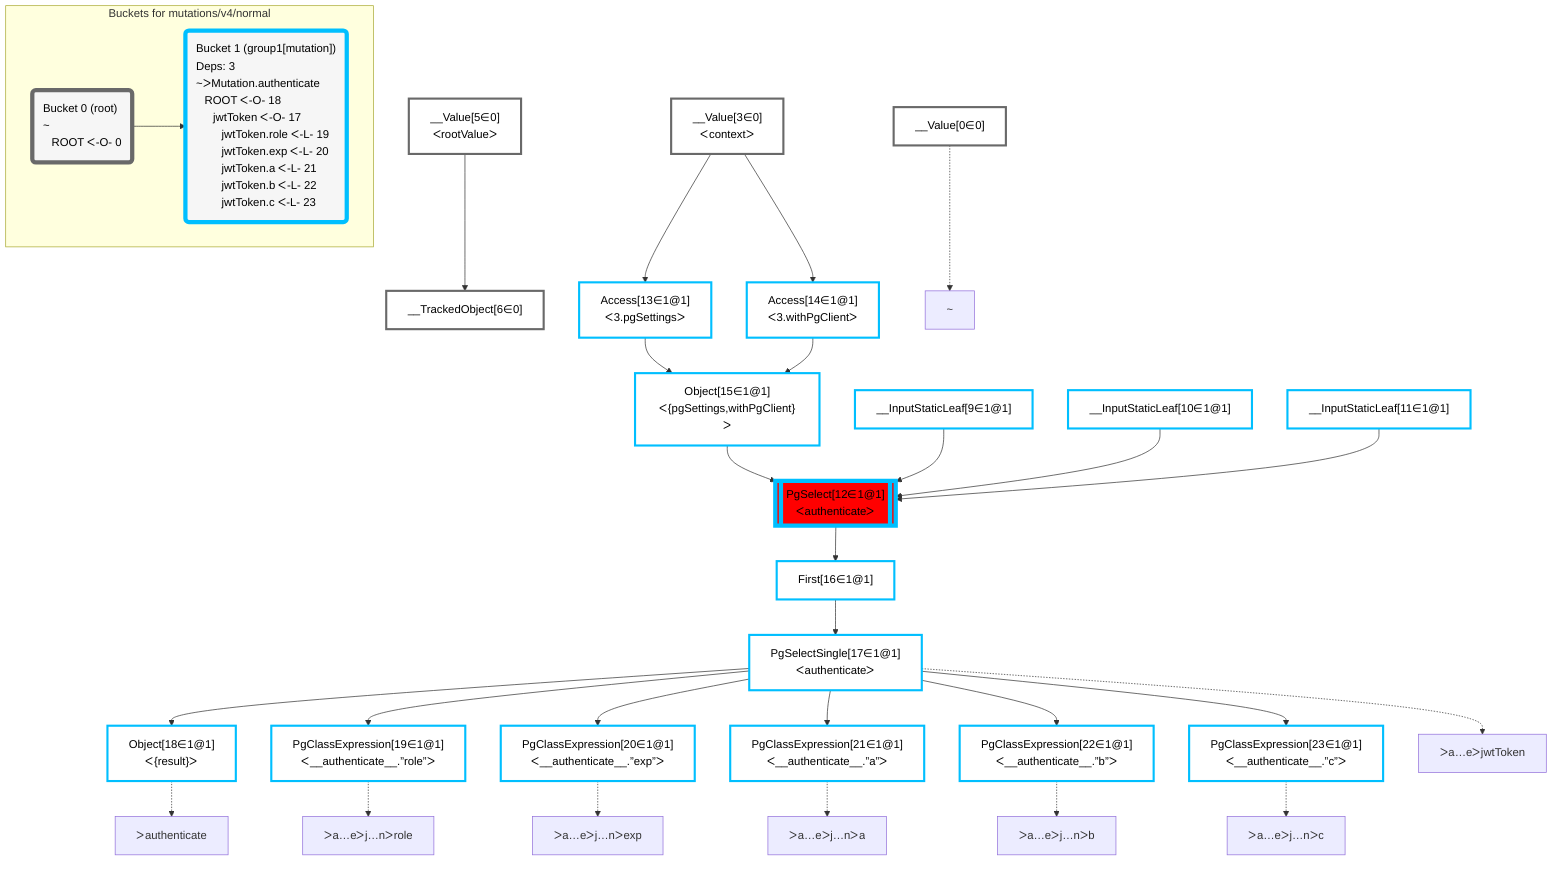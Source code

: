 graph TD
    classDef path fill:#eee,stroke:#000,color:#000
    classDef plan fill:#fff,stroke-width:3px,color:#000
    classDef itemplan fill:#fff,stroke-width:6px,color:#000
    classDef sideeffectplan fill:#f00,stroke-width:6px,color:#000
    classDef bucket fill:#f6f6f6,color:#000,stroke-width:6px,text-align:left


    %% define plans
    __Value0["__Value[0∈0]"]:::plan
    __Value3["__Value[3∈0]<br />ᐸcontextᐳ"]:::plan
    __Value5["__Value[5∈0]<br />ᐸrootValueᐳ"]:::plan
    __TrackedObject6["__TrackedObject[6∈0]"]:::plan
    __InputStaticLeaf9["__InputStaticLeaf[9∈1@1]"]:::plan
    __InputStaticLeaf10["__InputStaticLeaf[10∈1@1]"]:::plan
    __InputStaticLeaf11["__InputStaticLeaf[11∈1@1]"]:::plan
    Access13["Access[13∈1@1]<br />ᐸ3.pgSettingsᐳ"]:::plan
    Access14["Access[14∈1@1]<br />ᐸ3.withPgClientᐳ"]:::plan
    Object15["Object[15∈1@1]<br />ᐸ{pgSettings,withPgClient}ᐳ"]:::plan
    PgSelect12[["PgSelect[12∈1@1]<br />ᐸauthenticateᐳ"]]:::sideeffectplan
    First16["First[16∈1@1]"]:::plan
    PgSelectSingle17["PgSelectSingle[17∈1@1]<br />ᐸauthenticateᐳ"]:::plan
    Object18["Object[18∈1@1]<br />ᐸ{result}ᐳ"]:::plan
    PgClassExpression19["PgClassExpression[19∈1@1]<br />ᐸ__authenticate__.”role”ᐳ"]:::plan
    PgClassExpression20["PgClassExpression[20∈1@1]<br />ᐸ__authenticate__.”exp”ᐳ"]:::plan
    PgClassExpression21["PgClassExpression[21∈1@1]<br />ᐸ__authenticate__.”a”ᐳ"]:::plan
    PgClassExpression22["PgClassExpression[22∈1@1]<br />ᐸ__authenticate__.”b”ᐳ"]:::plan
    PgClassExpression23["PgClassExpression[23∈1@1]<br />ᐸ__authenticate__.”c”ᐳ"]:::plan

    %% plan dependencies
    __Value5 --> __TrackedObject6
    __Value3 --> Access13
    __Value3 --> Access14
    Access13 & Access14 --> Object15
    Object15 & __InputStaticLeaf9 & __InputStaticLeaf10 & __InputStaticLeaf11 --> PgSelect12
    PgSelect12 --> First16
    First16 --> PgSelectSingle17
    PgSelectSingle17 --> Object18
    PgSelectSingle17 --> PgClassExpression19
    PgSelectSingle17 --> PgClassExpression20
    PgSelectSingle17 --> PgClassExpression21
    PgSelectSingle17 --> PgClassExpression22
    PgSelectSingle17 --> PgClassExpression23

    %% plan-to-path relationships
    P0["~"]
    __Value0 -.-> P0
    P17["ᐳa…eᐳjwtToken"]
    PgSelectSingle17 -.-> P17
    P18["ᐳauthenticate"]
    Object18 -.-> P18
    P19["ᐳa…eᐳj…nᐳrole"]
    PgClassExpression19 -.-> P19
    P20["ᐳa…eᐳj…nᐳexp"]
    PgClassExpression20 -.-> P20
    P21["ᐳa…eᐳj…nᐳa"]
    PgClassExpression21 -.-> P21
    P22["ᐳa…eᐳj…nᐳb"]
    PgClassExpression22 -.-> P22
    P23["ᐳa…eᐳj…nᐳc"]
    PgClassExpression23 -.-> P23

    subgraph "Buckets for mutations/v4/normal"
    Bucket0("Bucket 0 (root)<br />~<br />⠀ROOT ᐸ-O- 0"):::bucket
    classDef bucket0 stroke:#696969
    class Bucket0,__Value0,__Value3,__Value5,__TrackedObject6 bucket0
    Bucket1("Bucket 1 (group1[mutation])<br />Deps: 3<br />~ᐳMutation.authenticate<br />⠀ROOT ᐸ-O- 18<br />⠀⠀jwtToken ᐸ-O- 17<br />⠀⠀⠀jwtToken.role ᐸ-L- 19<br />⠀⠀⠀jwtToken.exp ᐸ-L- 20<br />⠀⠀⠀jwtToken.a ᐸ-L- 21<br />⠀⠀⠀jwtToken.b ᐸ-L- 22<br />⠀⠀⠀jwtToken.c ᐸ-L- 23"):::bucket
    classDef bucket1 stroke:#00bfff
    class Bucket1,__InputStaticLeaf9,__InputStaticLeaf10,__InputStaticLeaf11,PgSelect12,Access13,Access14,Object15,First16,PgSelectSingle17,Object18,PgClassExpression19,PgClassExpression20,PgClassExpression21,PgClassExpression22,PgClassExpression23 bucket1
    Bucket0 --> Bucket1
    end